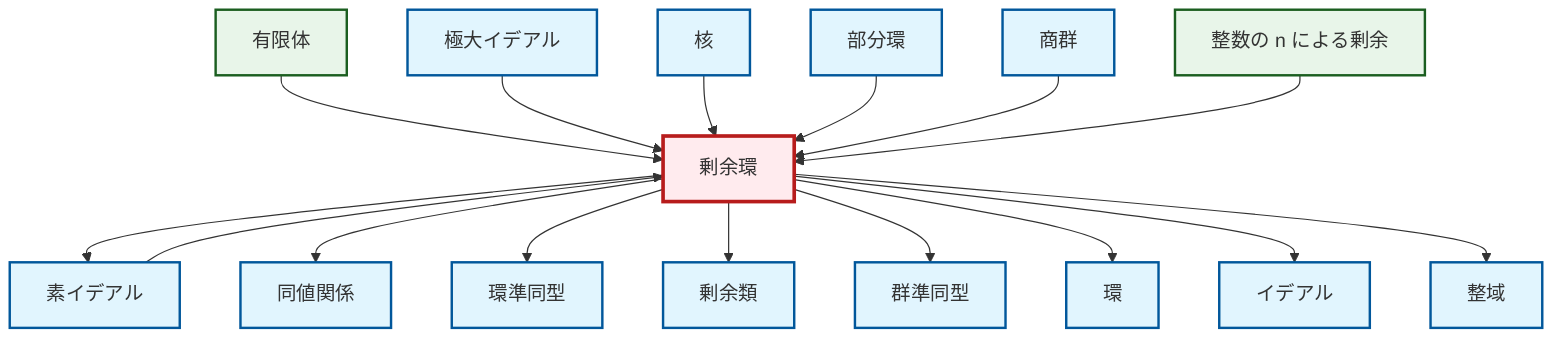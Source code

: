 graph TD
    classDef definition fill:#e1f5fe,stroke:#01579b,stroke-width:2px
    classDef theorem fill:#f3e5f5,stroke:#4a148c,stroke-width:2px
    classDef axiom fill:#fff3e0,stroke:#e65100,stroke-width:2px
    classDef example fill:#e8f5e9,stroke:#1b5e20,stroke-width:2px
    classDef current fill:#ffebee,stroke:#b71c1c,stroke-width:3px
    def-coset["剰余類"]:::definition
    def-subring["部分環"]:::definition
    ex-quotient-integers-mod-n["整数の n による剰余"]:::example
    def-maximal-ideal["極大イデアル"]:::definition
    ex-finite-field["有限体"]:::example
    def-ideal["イデアル"]:::definition
    def-integral-domain["整域"]:::definition
    def-prime-ideal["素イデアル"]:::definition
    def-homomorphism["群準同型"]:::definition
    def-ring["環"]:::definition
    def-quotient-group["商群"]:::definition
    def-kernel["核"]:::definition
    def-ring-homomorphism["環準同型"]:::definition
    def-equivalence-relation["同値関係"]:::definition
    def-quotient-ring["剰余環"]:::definition
    def-quotient-ring --> def-prime-ideal
    def-quotient-ring --> def-equivalence-relation
    ex-finite-field --> def-quotient-ring
    def-quotient-ring --> def-ring-homomorphism
    def-maximal-ideal --> def-quotient-ring
    def-kernel --> def-quotient-ring
    def-quotient-ring --> def-coset
    def-prime-ideal --> def-quotient-ring
    def-quotient-ring --> def-homomorphism
    def-quotient-ring --> def-ring
    def-subring --> def-quotient-ring
    def-quotient-group --> def-quotient-ring
    def-quotient-ring --> def-ideal
    ex-quotient-integers-mod-n --> def-quotient-ring
    def-quotient-ring --> def-integral-domain
    class def-quotient-ring current